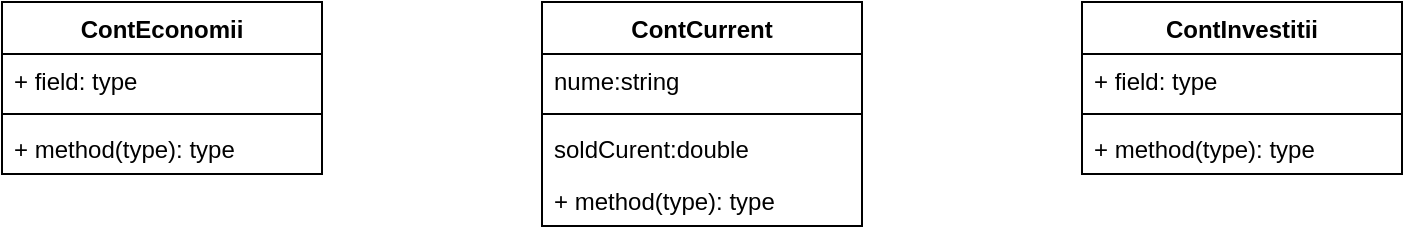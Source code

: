 <mxfile version="22.0.6" type="github">
  <diagram name="Page-1" id="g2e0eUP3eSnIVqF0rOgl">
    <mxGraphModel dx="2074" dy="782" grid="1" gridSize="10" guides="1" tooltips="1" connect="1" arrows="1" fold="1" page="1" pageScale="1" pageWidth="850" pageHeight="1100" math="0" shadow="0">
      <root>
        <mxCell id="0" />
        <mxCell id="1" parent="0" />
        <mxCell id="HXzxHktFj6WF3eoabvLJ-1" value="ContEconomii" style="swimlane;fontStyle=1;align=center;verticalAlign=top;childLayout=stackLayout;horizontal=1;startSize=26;horizontalStack=0;resizeParent=1;resizeParentMax=0;resizeLast=0;collapsible=1;marginBottom=0;whiteSpace=wrap;html=1;" vertex="1" parent="1">
          <mxGeometry x="60" y="120" width="160" height="86" as="geometry" />
        </mxCell>
        <mxCell id="HXzxHktFj6WF3eoabvLJ-2" value="+ field: type" style="text;strokeColor=none;fillColor=none;align=left;verticalAlign=top;spacingLeft=4;spacingRight=4;overflow=hidden;rotatable=0;points=[[0,0.5],[1,0.5]];portConstraint=eastwest;whiteSpace=wrap;html=1;" vertex="1" parent="HXzxHktFj6WF3eoabvLJ-1">
          <mxGeometry y="26" width="160" height="26" as="geometry" />
        </mxCell>
        <mxCell id="HXzxHktFj6WF3eoabvLJ-3" value="" style="line;strokeWidth=1;fillColor=none;align=left;verticalAlign=middle;spacingTop=-1;spacingLeft=3;spacingRight=3;rotatable=0;labelPosition=right;points=[];portConstraint=eastwest;strokeColor=inherit;" vertex="1" parent="HXzxHktFj6WF3eoabvLJ-1">
          <mxGeometry y="52" width="160" height="8" as="geometry" />
        </mxCell>
        <mxCell id="HXzxHktFj6WF3eoabvLJ-4" value="+ method(type): type" style="text;strokeColor=none;fillColor=none;align=left;verticalAlign=top;spacingLeft=4;spacingRight=4;overflow=hidden;rotatable=0;points=[[0,0.5],[1,0.5]];portConstraint=eastwest;whiteSpace=wrap;html=1;" vertex="1" parent="HXzxHktFj6WF3eoabvLJ-1">
          <mxGeometry y="60" width="160" height="26" as="geometry" />
        </mxCell>
        <mxCell id="HXzxHktFj6WF3eoabvLJ-5" value="ContCurrent" style="swimlane;fontStyle=1;align=center;verticalAlign=top;childLayout=stackLayout;horizontal=1;startSize=26;horizontalStack=0;resizeParent=1;resizeParentMax=0;resizeLast=0;collapsible=1;marginBottom=0;whiteSpace=wrap;html=1;" vertex="1" parent="1">
          <mxGeometry x="330" y="120" width="160" height="112" as="geometry" />
        </mxCell>
        <mxCell id="HXzxHktFj6WF3eoabvLJ-6" value="nume:string" style="text;strokeColor=none;fillColor=none;align=left;verticalAlign=top;spacingLeft=4;spacingRight=4;overflow=hidden;rotatable=0;points=[[0,0.5],[1,0.5]];portConstraint=eastwest;whiteSpace=wrap;html=1;" vertex="1" parent="HXzxHktFj6WF3eoabvLJ-5">
          <mxGeometry y="26" width="160" height="26" as="geometry" />
        </mxCell>
        <mxCell id="HXzxHktFj6WF3eoabvLJ-7" value="" style="line;strokeWidth=1;fillColor=none;align=left;verticalAlign=middle;spacingTop=-1;spacingLeft=3;spacingRight=3;rotatable=0;labelPosition=right;points=[];portConstraint=eastwest;strokeColor=inherit;" vertex="1" parent="HXzxHktFj6WF3eoabvLJ-5">
          <mxGeometry y="52" width="160" height="8" as="geometry" />
        </mxCell>
        <mxCell id="HXzxHktFj6WF3eoabvLJ-13" value="soldCurent:double" style="text;strokeColor=none;fillColor=none;align=left;verticalAlign=top;spacingLeft=4;spacingRight=4;overflow=hidden;rotatable=0;points=[[0,0.5],[1,0.5]];portConstraint=eastwest;whiteSpace=wrap;html=1;" vertex="1" parent="HXzxHktFj6WF3eoabvLJ-5">
          <mxGeometry y="60" width="160" height="26" as="geometry" />
        </mxCell>
        <mxCell id="HXzxHktFj6WF3eoabvLJ-8" value="+ method(type): type" style="text;strokeColor=none;fillColor=none;align=left;verticalAlign=top;spacingLeft=4;spacingRight=4;overflow=hidden;rotatable=0;points=[[0,0.5],[1,0.5]];portConstraint=eastwest;whiteSpace=wrap;html=1;" vertex="1" parent="HXzxHktFj6WF3eoabvLJ-5">
          <mxGeometry y="86" width="160" height="26" as="geometry" />
        </mxCell>
        <mxCell id="HXzxHktFj6WF3eoabvLJ-9" value="ContInvestitii" style="swimlane;fontStyle=1;align=center;verticalAlign=top;childLayout=stackLayout;horizontal=1;startSize=26;horizontalStack=0;resizeParent=1;resizeParentMax=0;resizeLast=0;collapsible=1;marginBottom=0;whiteSpace=wrap;html=1;" vertex="1" parent="1">
          <mxGeometry x="600" y="120" width="160" height="86" as="geometry" />
        </mxCell>
        <mxCell id="HXzxHktFj6WF3eoabvLJ-10" value="+ field: type" style="text;strokeColor=none;fillColor=none;align=left;verticalAlign=top;spacingLeft=4;spacingRight=4;overflow=hidden;rotatable=0;points=[[0,0.5],[1,0.5]];portConstraint=eastwest;whiteSpace=wrap;html=1;" vertex="1" parent="HXzxHktFj6WF3eoabvLJ-9">
          <mxGeometry y="26" width="160" height="26" as="geometry" />
        </mxCell>
        <mxCell id="HXzxHktFj6WF3eoabvLJ-11" value="" style="line;strokeWidth=1;fillColor=none;align=left;verticalAlign=middle;spacingTop=-1;spacingLeft=3;spacingRight=3;rotatable=0;labelPosition=right;points=[];portConstraint=eastwest;strokeColor=inherit;" vertex="1" parent="HXzxHktFj6WF3eoabvLJ-9">
          <mxGeometry y="52" width="160" height="8" as="geometry" />
        </mxCell>
        <mxCell id="HXzxHktFj6WF3eoabvLJ-12" value="+ method(type): type" style="text;strokeColor=none;fillColor=none;align=left;verticalAlign=top;spacingLeft=4;spacingRight=4;overflow=hidden;rotatable=0;points=[[0,0.5],[1,0.5]];portConstraint=eastwest;whiteSpace=wrap;html=1;" vertex="1" parent="HXzxHktFj6WF3eoabvLJ-9">
          <mxGeometry y="60" width="160" height="26" as="geometry" />
        </mxCell>
      </root>
    </mxGraphModel>
  </diagram>
</mxfile>
